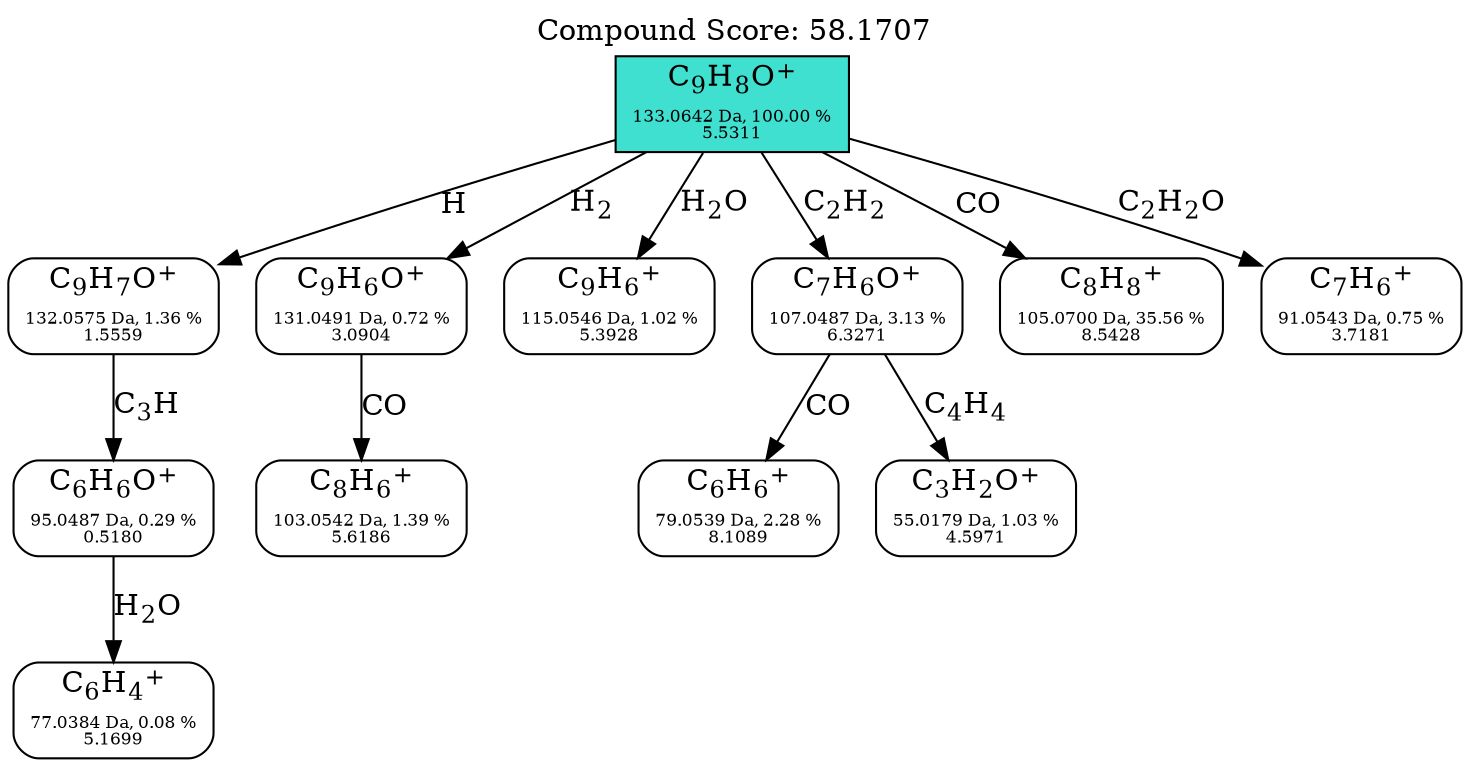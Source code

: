 strict digraph {
	node [shape=rect,style=rounded];
	labelloc="t";
	label="Compound Score: 58.1707";
	C9H9O [ fillcolor="#40e0d0" style=filled label=<C<SUB>9</SUB>H<SUB>8</SUB>O<SUP>+</SUP><FONT POINT-SIZE="8"><BR /> <BR />133.0642 Da, 100.00 %<BR />5.5311</FONT>>];
	C9H8O [label=<C<SUB>9</SUB>H<SUB>7</SUB>O<SUP>+</SUP><FONT POINT-SIZE="8"><BR /> <BR />132.0575 Da, 1.36 %<BR />1.5559</FONT>>];
	C9H7O [label=<C<SUB>9</SUB>H<SUB>6</SUB>O<SUP>+</SUP><FONT POINT-SIZE="8"><BR /> <BR />131.0491 Da, 0.72 %<BR />3.0904</FONT>>];
	C9H7 [label=<C<SUB>9</SUB>H<SUB>6</SUB><SUP>+</SUP><FONT POINT-SIZE="8"><BR /> <BR />115.0546 Da, 1.02 %<BR />5.3928</FONT>>];
	C7H7O [label=<C<SUB>7</SUB>H<SUB>6</SUB>O<SUP>+</SUP><FONT POINT-SIZE="8"><BR /> <BR />107.0487 Da, 3.13 %<BR />6.3271</FONT>>];
	C8H9 [label=<C<SUB>8</SUB>H<SUB>8</SUB><SUP>+</SUP><FONT POINT-SIZE="8"><BR /> <BR />105.0700 Da, 35.56 %<BR />8.5428</FONT>>];
	C8H7 [label=<C<SUB>8</SUB>H<SUB>6</SUB><SUP>+</SUP><FONT POINT-SIZE="8"><BR /> <BR />103.0542 Da, 1.39 %<BR />5.6186</FONT>>];
	C6H7O [label=<C<SUB>6</SUB>H<SUB>6</SUB>O<SUP>+</SUP><FONT POINT-SIZE="8"><BR /> <BR />95.0487 Da, 0.29 %<BR />0.5180</FONT>>];
	C7H7 [label=<C<SUB>7</SUB>H<SUB>6</SUB><SUP>+</SUP><FONT POINT-SIZE="8"><BR /> <BR />91.0543 Da, 0.75 %<BR />3.7181</FONT>>];
	C6H7 [label=<C<SUB>6</SUB>H<SUB>6</SUB><SUP>+</SUP><FONT POINT-SIZE="8"><BR /> <BR />79.0539 Da, 2.28 %<BR />8.1089</FONT>>];
	C6H5 [label=<C<SUB>6</SUB>H<SUB>4</SUB><SUP>+</SUP><FONT POINT-SIZE="8"><BR /> <BR />77.0384 Da, 0.08 %<BR />5.1699</FONT>>];
	C3H3O [label=<C<SUB>3</SUB>H<SUB>2</SUB>O<SUP>+</SUP><FONT POINT-SIZE="8"><BR /> <BR />55.0179 Da, 1.03 %<BR />4.5971</FONT>>];

	C9H9O -> C9H8O [label=<H>];
	C9H9O -> C9H7O [label=<H<SUB>2</SUB>>];
	C9H9O -> C9H7 [label=<H<SUB>2</SUB>O>];
	C9H9O -> C7H7O [label=<C<SUB>2</SUB>H<SUB>2</SUB>>];
	C9H9O -> C8H9 [label=<CO>];
	C9H7O -> C8H7 [label=<CO>];
	C9H8O -> C6H7O [label=<C<SUB>3</SUB>H>];
	C9H9O -> C7H7 [label=<C<SUB>2</SUB>H<SUB>2</SUB>O>];
	C7H7O -> C6H7 [label=<CO>];
	C6H7O -> C6H5 [label=<H<SUB>2</SUB>O>];
	C7H7O -> C3H3O [label=<C<SUB>4</SUB>H<SUB>4</SUB>>];
}